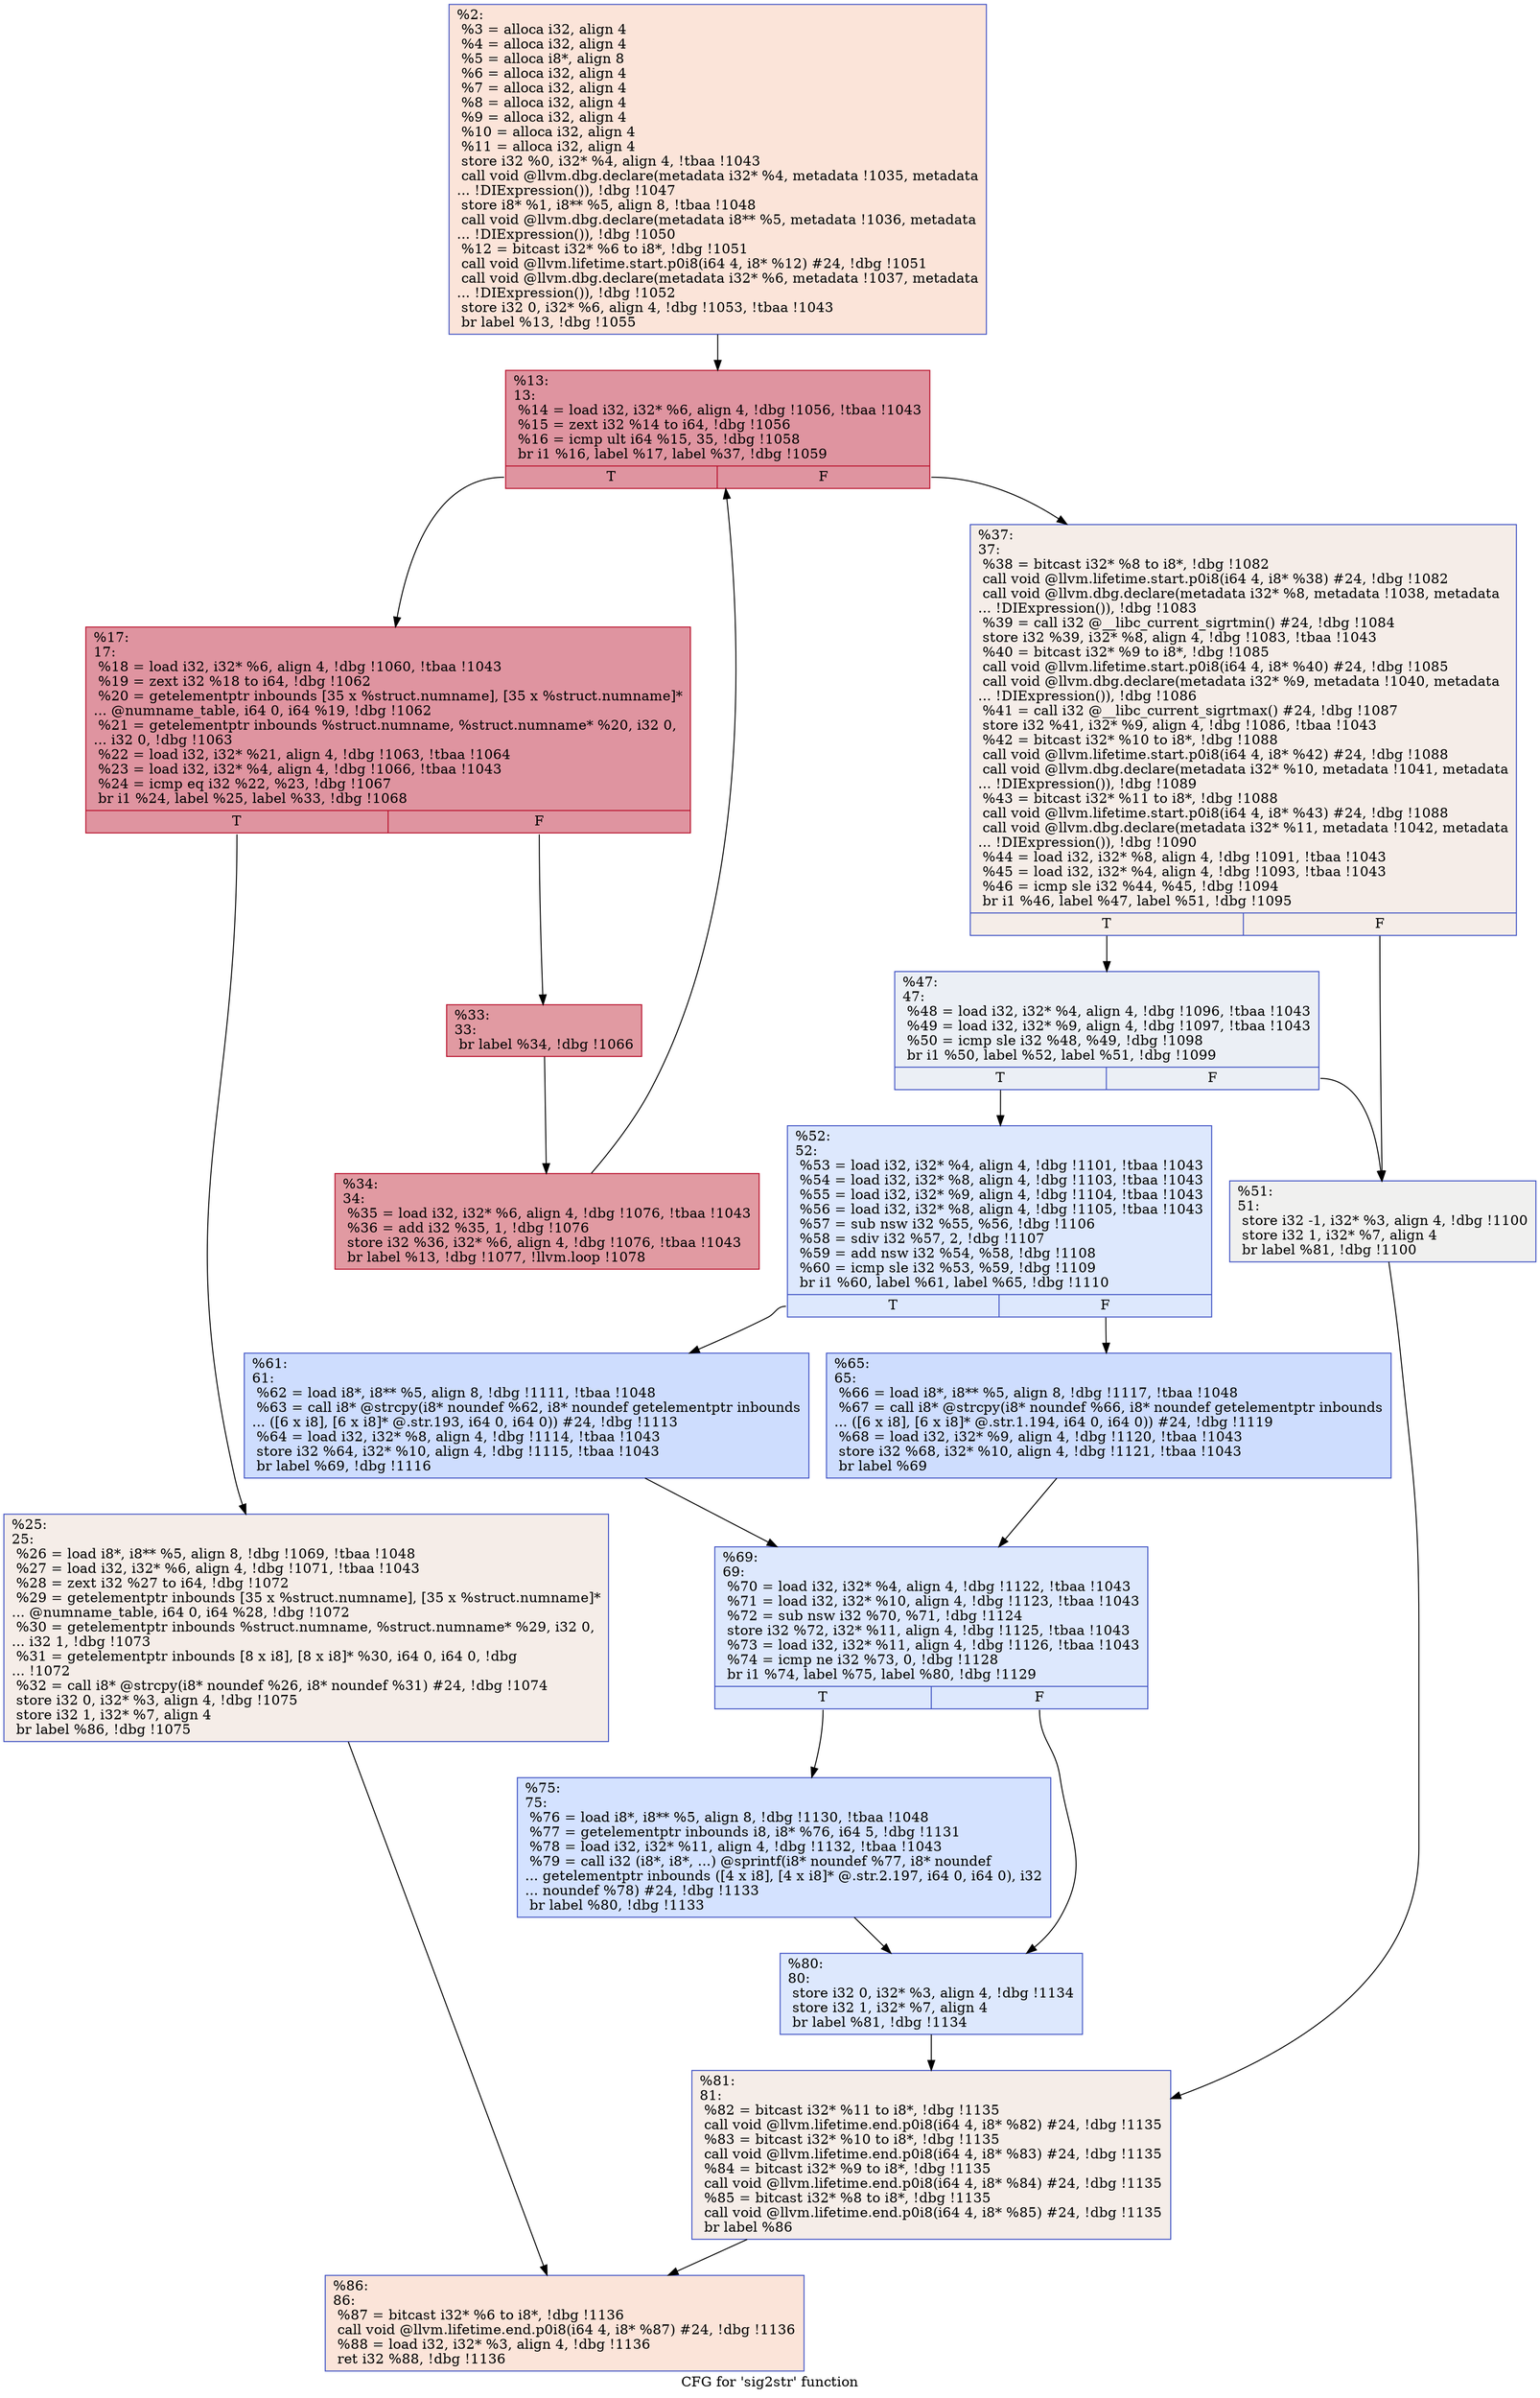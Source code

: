 digraph "CFG for 'sig2str' function" {
	label="CFG for 'sig2str' function";

	Node0xd82440 [shape=record,color="#3d50c3ff", style=filled, fillcolor="#f5c1a970",label="{%2:\l  %3 = alloca i32, align 4\l  %4 = alloca i32, align 4\l  %5 = alloca i8*, align 8\l  %6 = alloca i32, align 4\l  %7 = alloca i32, align 4\l  %8 = alloca i32, align 4\l  %9 = alloca i32, align 4\l  %10 = alloca i32, align 4\l  %11 = alloca i32, align 4\l  store i32 %0, i32* %4, align 4, !tbaa !1043\l  call void @llvm.dbg.declare(metadata i32* %4, metadata !1035, metadata\l... !DIExpression()), !dbg !1047\l  store i8* %1, i8** %5, align 8, !tbaa !1048\l  call void @llvm.dbg.declare(metadata i8** %5, metadata !1036, metadata\l... !DIExpression()), !dbg !1050\l  %12 = bitcast i32* %6 to i8*, !dbg !1051\l  call void @llvm.lifetime.start.p0i8(i64 4, i8* %12) #24, !dbg !1051\l  call void @llvm.dbg.declare(metadata i32* %6, metadata !1037, metadata\l... !DIExpression()), !dbg !1052\l  store i32 0, i32* %6, align 4, !dbg !1053, !tbaa !1043\l  br label %13, !dbg !1055\l}"];
	Node0xd82440 -> Node0xd82520;
	Node0xd82520 [shape=record,color="#b70d28ff", style=filled, fillcolor="#b70d2870",label="{%13:\l13:                                               \l  %14 = load i32, i32* %6, align 4, !dbg !1056, !tbaa !1043\l  %15 = zext i32 %14 to i64, !dbg !1056\l  %16 = icmp ult i64 %15, 35, !dbg !1058\l  br i1 %16, label %17, label %37, !dbg !1059\l|{<s0>T|<s1>F}}"];
	Node0xd82520:s0 -> Node0xd82570;
	Node0xd82520:s1 -> Node0xd826b0;
	Node0xd82570 [shape=record,color="#b70d28ff", style=filled, fillcolor="#b70d2870",label="{%17:\l17:                                               \l  %18 = load i32, i32* %6, align 4, !dbg !1060, !tbaa !1043\l  %19 = zext i32 %18 to i64, !dbg !1062\l  %20 = getelementptr inbounds [35 x %struct.numname], [35 x %struct.numname]*\l... @numname_table, i64 0, i64 %19, !dbg !1062\l  %21 = getelementptr inbounds %struct.numname, %struct.numname* %20, i32 0,\l... i32 0, !dbg !1063\l  %22 = load i32, i32* %21, align 4, !dbg !1063, !tbaa !1064\l  %23 = load i32, i32* %4, align 4, !dbg !1066, !tbaa !1043\l  %24 = icmp eq i32 %22, %23, !dbg !1067\l  br i1 %24, label %25, label %33, !dbg !1068\l|{<s0>T|<s1>F}}"];
	Node0xd82570:s0 -> Node0xd825c0;
	Node0xd82570:s1 -> Node0xd82610;
	Node0xd825c0 [shape=record,color="#3d50c3ff", style=filled, fillcolor="#e8d6cc70",label="{%25:\l25:                                               \l  %26 = load i8*, i8** %5, align 8, !dbg !1069, !tbaa !1048\l  %27 = load i32, i32* %6, align 4, !dbg !1071, !tbaa !1043\l  %28 = zext i32 %27 to i64, !dbg !1072\l  %29 = getelementptr inbounds [35 x %struct.numname], [35 x %struct.numname]*\l... @numname_table, i64 0, i64 %28, !dbg !1072\l  %30 = getelementptr inbounds %struct.numname, %struct.numname* %29, i32 0,\l... i32 1, !dbg !1073\l  %31 = getelementptr inbounds [8 x i8], [8 x i8]* %30, i64 0, i64 0, !dbg\l... !1072\l  %32 = call i8* @strcpy(i8* noundef %26, i8* noundef %31) #24, !dbg !1074\l  store i32 0, i32* %3, align 4, !dbg !1075\l  store i32 1, i32* %7, align 4\l  br label %86, !dbg !1075\l}"];
	Node0xd825c0 -> Node0xd829d0;
	Node0xd82610 [shape=record,color="#b70d28ff", style=filled, fillcolor="#bb1b2c70",label="{%33:\l33:                                               \l  br label %34, !dbg !1066\l}"];
	Node0xd82610 -> Node0xd82660;
	Node0xd82660 [shape=record,color="#b70d28ff", style=filled, fillcolor="#bb1b2c70",label="{%34:\l34:                                               \l  %35 = load i32, i32* %6, align 4, !dbg !1076, !tbaa !1043\l  %36 = add i32 %35, 1, !dbg !1076\l  store i32 %36, i32* %6, align 4, !dbg !1076, !tbaa !1043\l  br label %13, !dbg !1077, !llvm.loop !1078\l}"];
	Node0xd82660 -> Node0xd82520;
	Node0xd826b0 [shape=record,color="#3d50c3ff", style=filled, fillcolor="#e8d6cc70",label="{%37:\l37:                                               \l  %38 = bitcast i32* %8 to i8*, !dbg !1082\l  call void @llvm.lifetime.start.p0i8(i64 4, i8* %38) #24, !dbg !1082\l  call void @llvm.dbg.declare(metadata i32* %8, metadata !1038, metadata\l... !DIExpression()), !dbg !1083\l  %39 = call i32 @__libc_current_sigrtmin() #24, !dbg !1084\l  store i32 %39, i32* %8, align 4, !dbg !1083, !tbaa !1043\l  %40 = bitcast i32* %9 to i8*, !dbg !1085\l  call void @llvm.lifetime.start.p0i8(i64 4, i8* %40) #24, !dbg !1085\l  call void @llvm.dbg.declare(metadata i32* %9, metadata !1040, metadata\l... !DIExpression()), !dbg !1086\l  %41 = call i32 @__libc_current_sigrtmax() #24, !dbg !1087\l  store i32 %41, i32* %9, align 4, !dbg !1086, !tbaa !1043\l  %42 = bitcast i32* %10 to i8*, !dbg !1088\l  call void @llvm.lifetime.start.p0i8(i64 4, i8* %42) #24, !dbg !1088\l  call void @llvm.dbg.declare(metadata i32* %10, metadata !1041, metadata\l... !DIExpression()), !dbg !1089\l  %43 = bitcast i32* %11 to i8*, !dbg !1088\l  call void @llvm.lifetime.start.p0i8(i64 4, i8* %43) #24, !dbg !1088\l  call void @llvm.dbg.declare(metadata i32* %11, metadata !1042, metadata\l... !DIExpression()), !dbg !1090\l  %44 = load i32, i32* %8, align 4, !dbg !1091, !tbaa !1043\l  %45 = load i32, i32* %4, align 4, !dbg !1093, !tbaa !1043\l  %46 = icmp sle i32 %44, %45, !dbg !1094\l  br i1 %46, label %47, label %51, !dbg !1095\l|{<s0>T|<s1>F}}"];
	Node0xd826b0:s0 -> Node0xd82700;
	Node0xd826b0:s1 -> Node0xd82750;
	Node0xd82700 [shape=record,color="#3d50c3ff", style=filled, fillcolor="#d1dae970",label="{%47:\l47:                                               \l  %48 = load i32, i32* %4, align 4, !dbg !1096, !tbaa !1043\l  %49 = load i32, i32* %9, align 4, !dbg !1097, !tbaa !1043\l  %50 = icmp sle i32 %48, %49, !dbg !1098\l  br i1 %50, label %52, label %51, !dbg !1099\l|{<s0>T|<s1>F}}"];
	Node0xd82700:s0 -> Node0xd827a0;
	Node0xd82700:s1 -> Node0xd82750;
	Node0xd82750 [shape=record,color="#3d50c3ff", style=filled, fillcolor="#dedcdb70",label="{%51:\l51:                                               \l  store i32 -1, i32* %3, align 4, !dbg !1100\l  store i32 1, i32* %7, align 4\l  br label %81, !dbg !1100\l}"];
	Node0xd82750 -> Node0xd82980;
	Node0xd827a0 [shape=record,color="#3d50c3ff", style=filled, fillcolor="#b2ccfb70",label="{%52:\l52:                                               \l  %53 = load i32, i32* %4, align 4, !dbg !1101, !tbaa !1043\l  %54 = load i32, i32* %8, align 4, !dbg !1103, !tbaa !1043\l  %55 = load i32, i32* %9, align 4, !dbg !1104, !tbaa !1043\l  %56 = load i32, i32* %8, align 4, !dbg !1105, !tbaa !1043\l  %57 = sub nsw i32 %55, %56, !dbg !1106\l  %58 = sdiv i32 %57, 2, !dbg !1107\l  %59 = add nsw i32 %54, %58, !dbg !1108\l  %60 = icmp sle i32 %53, %59, !dbg !1109\l  br i1 %60, label %61, label %65, !dbg !1110\l|{<s0>T|<s1>F}}"];
	Node0xd827a0:s0 -> Node0xd827f0;
	Node0xd827a0:s1 -> Node0xd82840;
	Node0xd827f0 [shape=record,color="#3d50c3ff", style=filled, fillcolor="#8fb1fe70",label="{%61:\l61:                                               \l  %62 = load i8*, i8** %5, align 8, !dbg !1111, !tbaa !1048\l  %63 = call i8* @strcpy(i8* noundef %62, i8* noundef getelementptr inbounds\l... ([6 x i8], [6 x i8]* @.str.193, i64 0, i64 0)) #24, !dbg !1113\l  %64 = load i32, i32* %8, align 4, !dbg !1114, !tbaa !1043\l  store i32 %64, i32* %10, align 4, !dbg !1115, !tbaa !1043\l  br label %69, !dbg !1116\l}"];
	Node0xd827f0 -> Node0xd82890;
	Node0xd82840 [shape=record,color="#3d50c3ff", style=filled, fillcolor="#8fb1fe70",label="{%65:\l65:                                               \l  %66 = load i8*, i8** %5, align 8, !dbg !1117, !tbaa !1048\l  %67 = call i8* @strcpy(i8* noundef %66, i8* noundef getelementptr inbounds\l... ([6 x i8], [6 x i8]* @.str.1.194, i64 0, i64 0)) #24, !dbg !1119\l  %68 = load i32, i32* %9, align 4, !dbg !1120, !tbaa !1043\l  store i32 %68, i32* %10, align 4, !dbg !1121, !tbaa !1043\l  br label %69\l}"];
	Node0xd82840 -> Node0xd82890;
	Node0xd82890 [shape=record,color="#3d50c3ff", style=filled, fillcolor="#b2ccfb70",label="{%69:\l69:                                               \l  %70 = load i32, i32* %4, align 4, !dbg !1122, !tbaa !1043\l  %71 = load i32, i32* %10, align 4, !dbg !1123, !tbaa !1043\l  %72 = sub nsw i32 %70, %71, !dbg !1124\l  store i32 %72, i32* %11, align 4, !dbg !1125, !tbaa !1043\l  %73 = load i32, i32* %11, align 4, !dbg !1126, !tbaa !1043\l  %74 = icmp ne i32 %73, 0, !dbg !1128\l  br i1 %74, label %75, label %80, !dbg !1129\l|{<s0>T|<s1>F}}"];
	Node0xd82890:s0 -> Node0xd828e0;
	Node0xd82890:s1 -> Node0xd82930;
	Node0xd828e0 [shape=record,color="#3d50c3ff", style=filled, fillcolor="#9ebeff70",label="{%75:\l75:                                               \l  %76 = load i8*, i8** %5, align 8, !dbg !1130, !tbaa !1048\l  %77 = getelementptr inbounds i8, i8* %76, i64 5, !dbg !1131\l  %78 = load i32, i32* %11, align 4, !dbg !1132, !tbaa !1043\l  %79 = call i32 (i8*, i8*, ...) @sprintf(i8* noundef %77, i8* noundef\l... getelementptr inbounds ([4 x i8], [4 x i8]* @.str.2.197, i64 0, i64 0), i32\l... noundef %78) #24, !dbg !1133\l  br label %80, !dbg !1133\l}"];
	Node0xd828e0 -> Node0xd82930;
	Node0xd82930 [shape=record,color="#3d50c3ff", style=filled, fillcolor="#b2ccfb70",label="{%80:\l80:                                               \l  store i32 0, i32* %3, align 4, !dbg !1134\l  store i32 1, i32* %7, align 4\l  br label %81, !dbg !1134\l}"];
	Node0xd82930 -> Node0xd82980;
	Node0xd82980 [shape=record,color="#3d50c3ff", style=filled, fillcolor="#e8d6cc70",label="{%81:\l81:                                               \l  %82 = bitcast i32* %11 to i8*, !dbg !1135\l  call void @llvm.lifetime.end.p0i8(i64 4, i8* %82) #24, !dbg !1135\l  %83 = bitcast i32* %10 to i8*, !dbg !1135\l  call void @llvm.lifetime.end.p0i8(i64 4, i8* %83) #24, !dbg !1135\l  %84 = bitcast i32* %9 to i8*, !dbg !1135\l  call void @llvm.lifetime.end.p0i8(i64 4, i8* %84) #24, !dbg !1135\l  %85 = bitcast i32* %8 to i8*, !dbg !1135\l  call void @llvm.lifetime.end.p0i8(i64 4, i8* %85) #24, !dbg !1135\l  br label %86\l}"];
	Node0xd82980 -> Node0xd829d0;
	Node0xd829d0 [shape=record,color="#3d50c3ff", style=filled, fillcolor="#f5c1a970",label="{%86:\l86:                                               \l  %87 = bitcast i32* %6 to i8*, !dbg !1136\l  call void @llvm.lifetime.end.p0i8(i64 4, i8* %87) #24, !dbg !1136\l  %88 = load i32, i32* %3, align 4, !dbg !1136\l  ret i32 %88, !dbg !1136\l}"];
}
